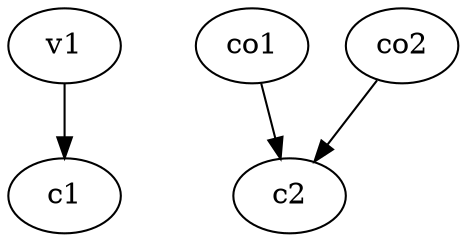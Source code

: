 strict digraph  {
c1;
c2;
v1;
co1;
co2;
v1 -> c1  [weight=1];
co1 -> c2  [weight=1];
co2 -> c2  [weight=1];
}
